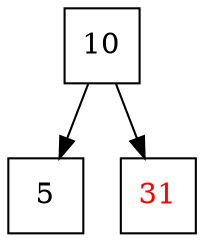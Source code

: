 digraph grafica{
rankdir=TB;
node [shape =square, style=filled, fillcolor=gray100];
nodo10 [ label ="10",fontcolor=black];
nodo5 [ label ="5",fontcolor=black];
nodo10:C0->nodo5
nodo31 [ label ="31",fontcolor=red];
nodo10:C1->nodo31
}
